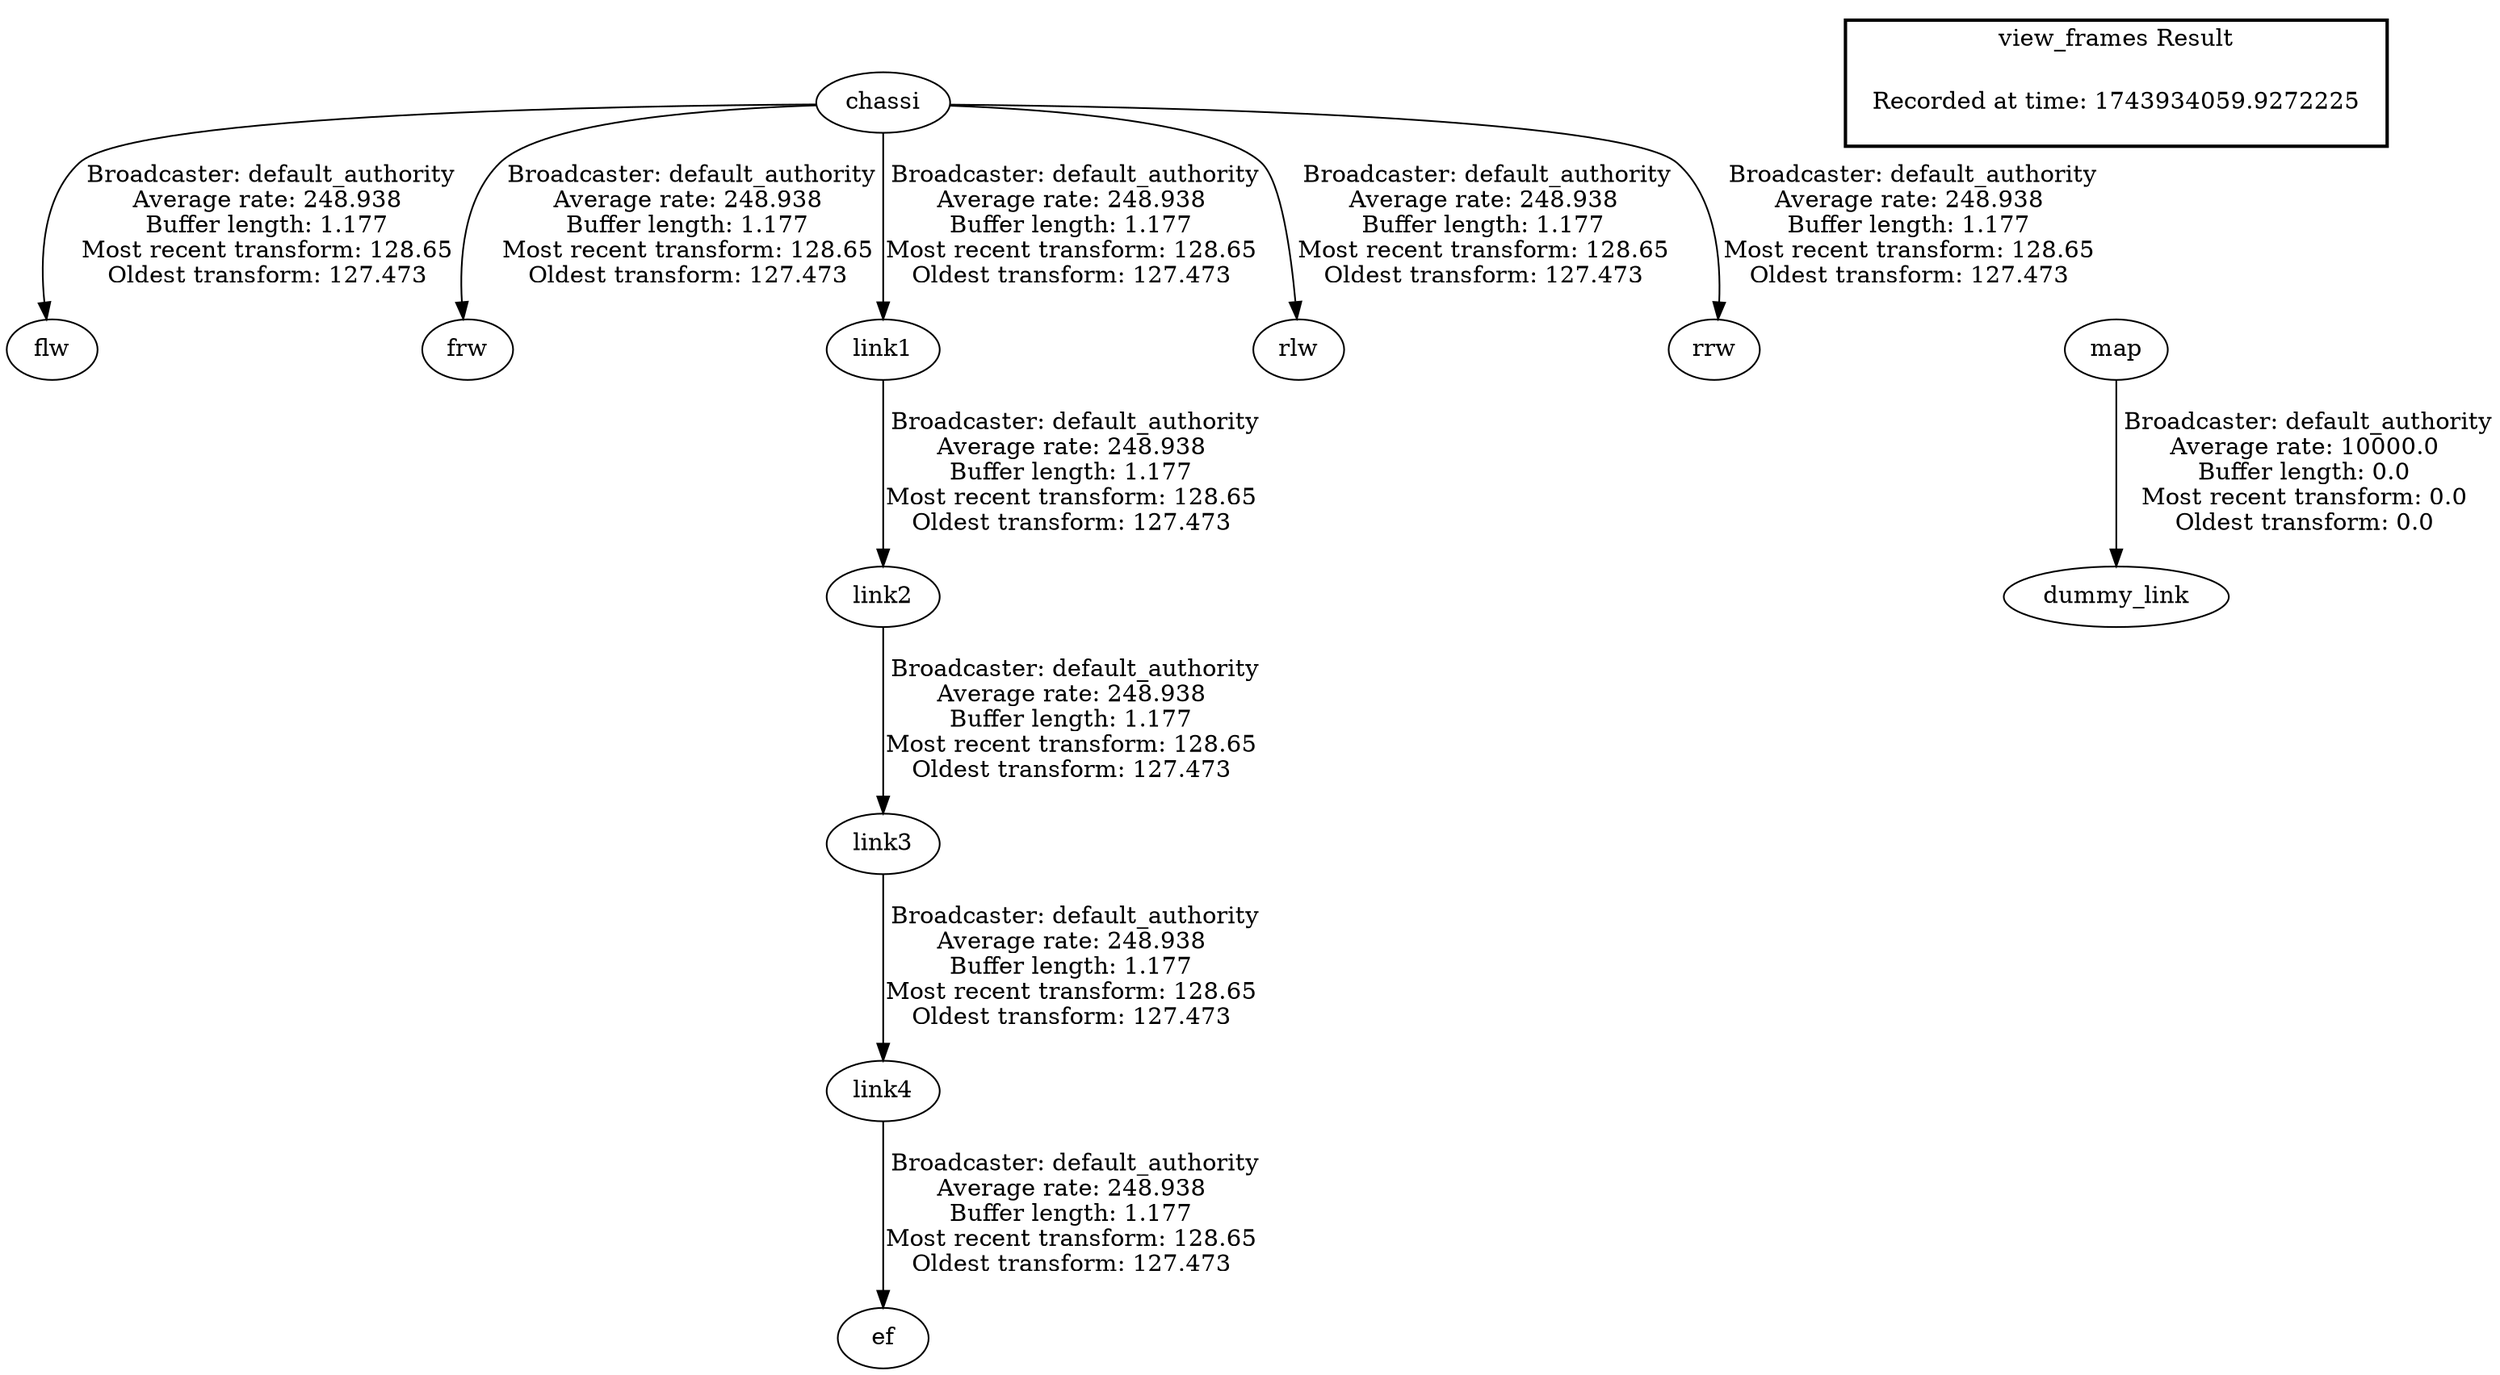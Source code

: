 digraph G {
"link4" -> "ef"[label=" Broadcaster: default_authority\nAverage rate: 248.938\nBuffer length: 1.177\nMost recent transform: 128.65\nOldest transform: 127.473\n"];
"link3" -> "link4"[label=" Broadcaster: default_authority\nAverage rate: 248.938\nBuffer length: 1.177\nMost recent transform: 128.65\nOldest transform: 127.473\n"];
"chassi" -> "flw"[label=" Broadcaster: default_authority\nAverage rate: 248.938\nBuffer length: 1.177\nMost recent transform: 128.65\nOldest transform: 127.473\n"];
"chassi" -> "frw"[label=" Broadcaster: default_authority\nAverage rate: 248.938\nBuffer length: 1.177\nMost recent transform: 128.65\nOldest transform: 127.473\n"];
"chassi" -> "link1"[label=" Broadcaster: default_authority\nAverage rate: 248.938\nBuffer length: 1.177\nMost recent transform: 128.65\nOldest transform: 127.473\n"];
"link1" -> "link2"[label=" Broadcaster: default_authority\nAverage rate: 248.938\nBuffer length: 1.177\nMost recent transform: 128.65\nOldest transform: 127.473\n"];
"link2" -> "link3"[label=" Broadcaster: default_authority\nAverage rate: 248.938\nBuffer length: 1.177\nMost recent transform: 128.65\nOldest transform: 127.473\n"];
"chassi" -> "rlw"[label=" Broadcaster: default_authority\nAverage rate: 248.938\nBuffer length: 1.177\nMost recent transform: 128.65\nOldest transform: 127.473\n"];
"chassi" -> "rrw"[label=" Broadcaster: default_authority\nAverage rate: 248.938\nBuffer length: 1.177\nMost recent transform: 128.65\nOldest transform: 127.473\n"];
"map" -> "dummy_link"[label=" Broadcaster: default_authority\nAverage rate: 10000.0\nBuffer length: 0.0\nMost recent transform: 0.0\nOldest transform: 0.0\n"];
edge [style=invis];
 subgraph cluster_legend { style=bold; color=black; label ="view_frames Result";
"Recorded at time: 1743934059.9272225"[ shape=plaintext ] ;
}->"map";
}